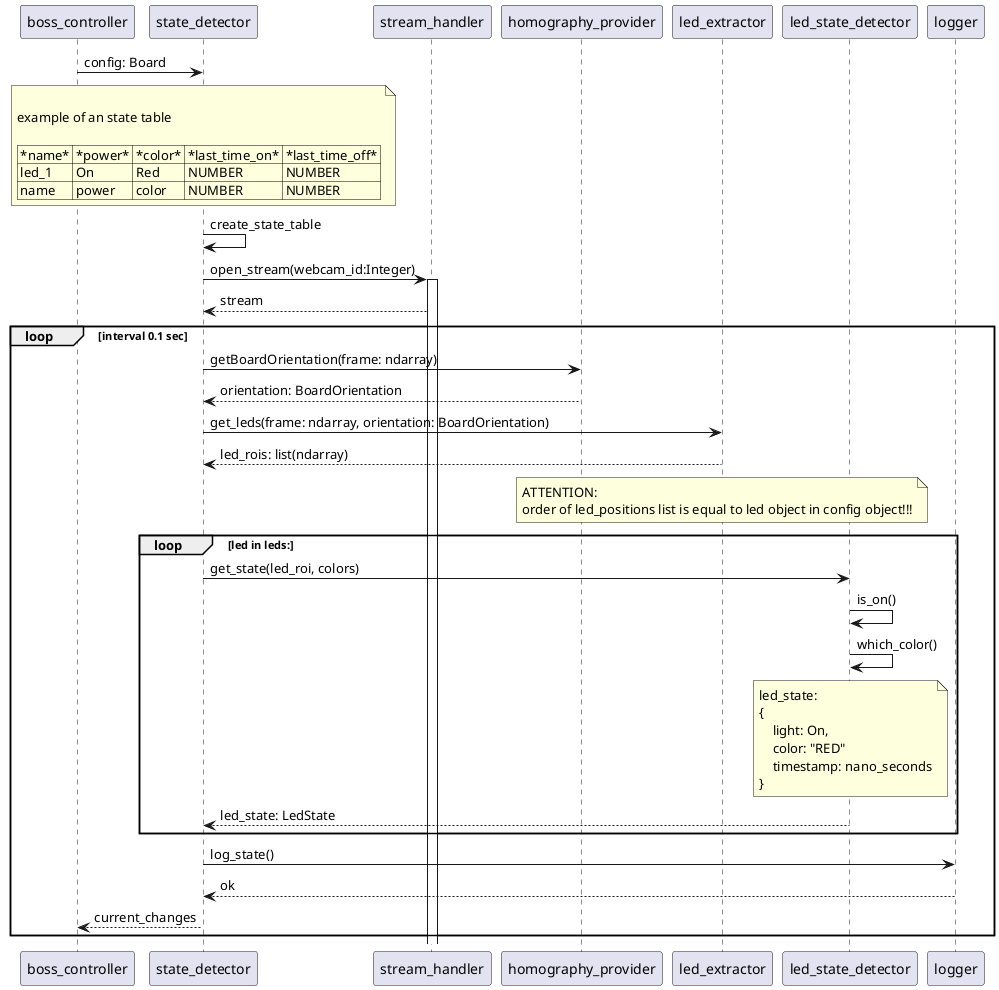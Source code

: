 @startuml
boss_controller -> state_detector: config: Board
note over state_detector

     example of an state table

     | *name* | *power* | *color* | *last_time_on* | *last_time_off* |
     | led_1 | On | Red | NUMBER | NUMBER |
     | name | power | color | NUMBER | NUMBER |
end note
state_detector -> state_detector: create_state_table
state_detector -> stream_handler: open_stream(webcam_id:Integer)
activate stream_handler
stream_handler --> state_detector: stream
loop interval 0.1 sec
    state_detector -> homography_provider: getBoardOrientation(frame: ndarray)
    homography_provider --> state_detector: orientation: BoardOrientation
    state_detector -> led_extractor: get_leds(frame: ndarray, orientation: BoardOrientation)
    led_extractor --> state_detector: led_rois: list(ndarray) 
    note over led_extractor
        ATTENTION: 
        order of led_positions list is equal to led object in config object!!!
    end note
    loop led in leds:
        state_detector -> led_state_detector: get_state(led_roi, colors)
        led_state_detector -> led_state_detector: is_on()
        led_state_detector -> led_state_detector: which_color()
        note over led_state_detector
            led_state: 
            {
                light: On,
                color: "RED"
                timestamp: nano_seconds
            }
        end note
        led_state_detector --> state_detector: led_state: LedState
    end
    state_detector -> logger: log_state()
    logger --> state_detector: ok
    state_detector --> boss_controller: current_changes
end



@enduml